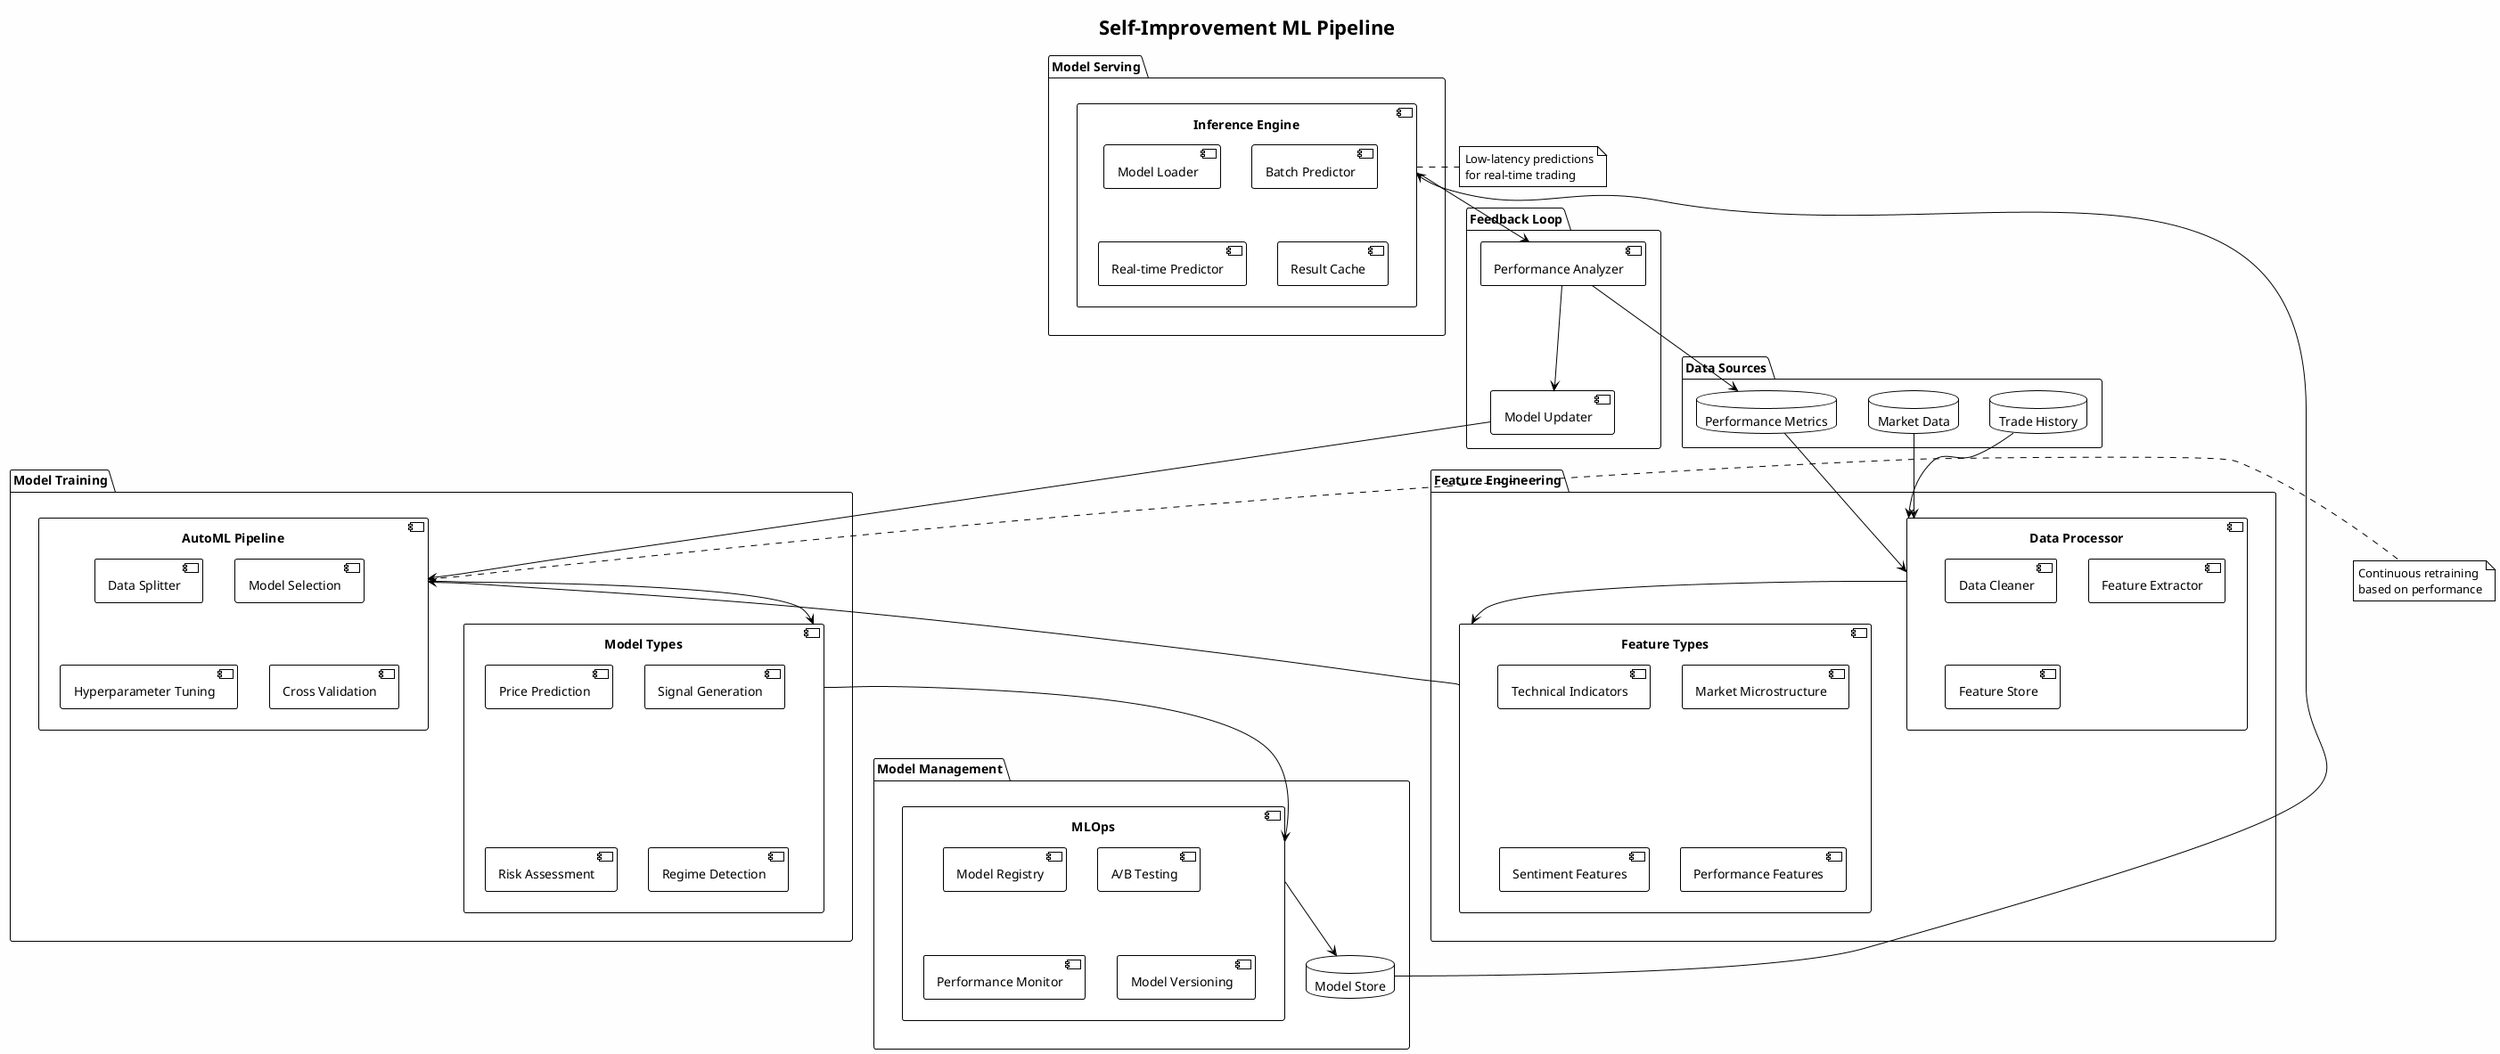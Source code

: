 @startuml ML Pipeline Architecture
!theme plain
skinparam backgroundColor #FEFEFE

title Self-Improvement ML Pipeline

package "Data Sources" {
    database "Trade History" as trades
    database "Market Data" as market
    database "Performance Metrics" as metrics
}

package "Feature Engineering" {
    component "Data Processor" as processor {
        [Data Cleaner]
        [Feature Extractor]
        [Feature Store]
    }
    
    component "Feature Types" as features {
        [Technical Indicators]
        [Market Microstructure]
        [Sentiment Features]
        [Performance Features]
    }
}

package "Model Training" {
    component "AutoML Pipeline" as automl {
        [Data Splitter]
        [Model Selection]
        [Hyperparameter Tuning]
        [Cross Validation]
    }
    
    component "Model Types" as models {
        [Price Prediction]
        [Signal Generation]
        [Risk Assessment]
        [Regime Detection]
    }
}

package "Model Management" {
    component "MLOps" as mlops {
        [Model Registry]
        [A/B Testing]
        [Performance Monitor]
        [Model Versioning]
    }
    
    database "Model Store" as modelstore
}

package "Model Serving" {
    component "Inference Engine" as inference {
        [Model Loader]
        [Batch Predictor]
        [Real-time Predictor]
        [Result Cache]
    }
}

package "Feedback Loop" {
    component "Performance Analyzer" as analyzer
    component "Model Updater" as updater
}

' Data flow
trades --> processor
market --> processor
metrics --> processor

processor --> features
features --> automl

automl --> models
models --> mlops
mlops --> modelstore

modelstore --> inference
inference --> analyzer
analyzer --> metrics
analyzer --> updater
updater --> automl

note right of automl
  Continuous retraining
  based on performance
end note

note right of inference
  Low-latency predictions
  for real-time trading
end note

@enduml